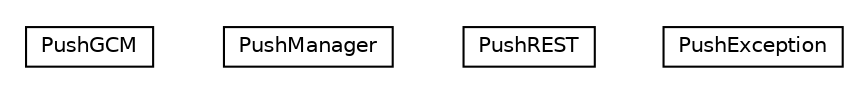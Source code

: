 #!/usr/local/bin/dot
#
# Class diagram 
# Generated by UMLGraph version R5_6-24-gf6e263 (http://www.umlgraph.org/)
#

digraph G {
	edge [fontname="Helvetica",fontsize=10,labelfontname="Helvetica",labelfontsize=10];
	node [fontname="Helvetica",fontsize=10,shape=plaintext];
	nodesep=0.25;
	ranksep=0.5;
	// org.universAAL.ri.rest.manager.push.PushGCM
	c5983 [label=<<table title="org.universAAL.ri.rest.manager.push.PushGCM" border="0" cellborder="1" cellspacing="0" cellpadding="2" port="p" href="./PushGCM.html">
		<tr><td><table border="0" cellspacing="0" cellpadding="1">
<tr><td align="center" balign="center"> PushGCM </td></tr>
		</table></td></tr>
		</table>>, URL="./PushGCM.html", fontname="Helvetica", fontcolor="black", fontsize=10.0];
	// org.universAAL.ri.rest.manager.push.PushManager
	c5984 [label=<<table title="org.universAAL.ri.rest.manager.push.PushManager" border="0" cellborder="1" cellspacing="0" cellpadding="2" port="p" href="./PushManager.html">
		<tr><td><table border="0" cellspacing="0" cellpadding="1">
<tr><td align="center" balign="center"> PushManager </td></tr>
		</table></td></tr>
		</table>>, URL="./PushManager.html", fontname="Helvetica", fontcolor="black", fontsize=10.0];
	// org.universAAL.ri.rest.manager.push.PushREST
	c5985 [label=<<table title="org.universAAL.ri.rest.manager.push.PushREST" border="0" cellborder="1" cellspacing="0" cellpadding="2" port="p" href="./PushREST.html">
		<tr><td><table border="0" cellspacing="0" cellpadding="1">
<tr><td align="center" balign="center"> PushREST </td></tr>
		</table></td></tr>
		</table>>, URL="./PushREST.html", fontname="Helvetica", fontcolor="black", fontsize=10.0];
	// org.universAAL.ri.rest.manager.push.PushException
	c5986 [label=<<table title="org.universAAL.ri.rest.manager.push.PushException" border="0" cellborder="1" cellspacing="0" cellpadding="2" port="p" href="./PushException.html">
		<tr><td><table border="0" cellspacing="0" cellpadding="1">
<tr><td align="center" balign="center"> PushException </td></tr>
		</table></td></tr>
		</table>>, URL="./PushException.html", fontname="Helvetica", fontcolor="black", fontsize=10.0];
}

